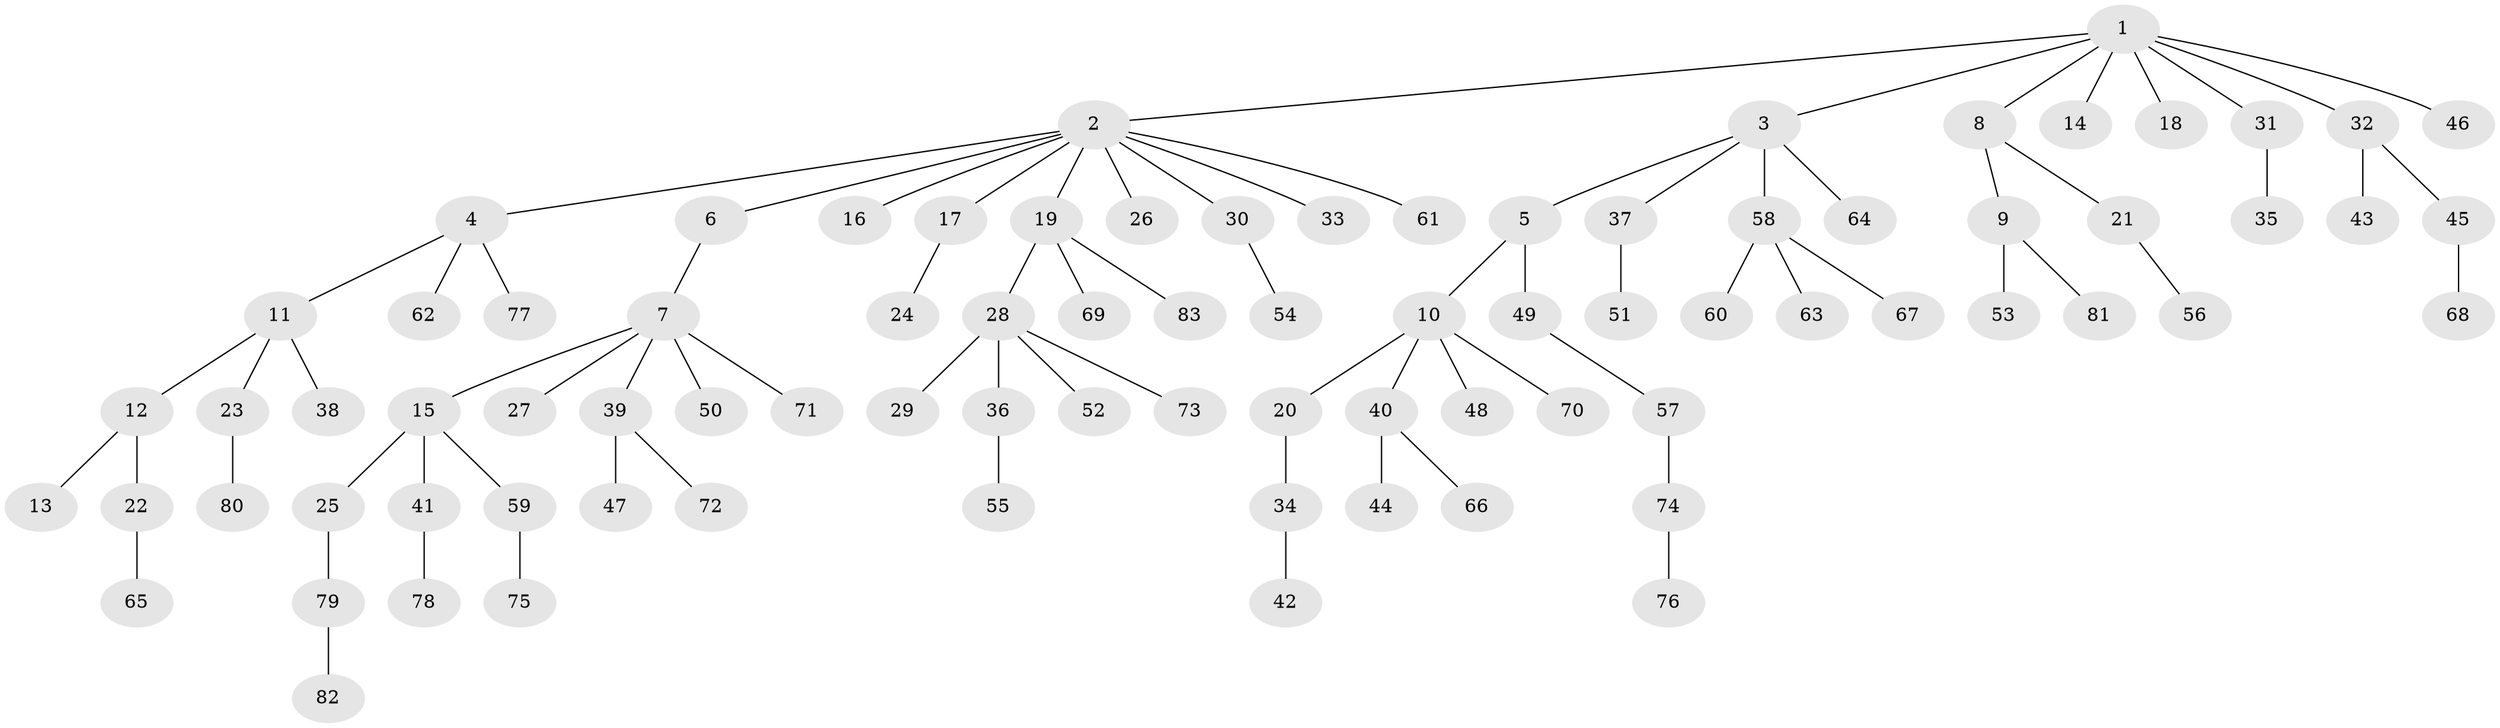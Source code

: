 // coarse degree distribution, {7: 0.03571428571428571, 12: 0.017857142857142856, 6: 0.017857142857142856, 2: 0.125, 5: 0.03571428571428571, 4: 0.05357142857142857, 1: 0.6964285714285714, 3: 0.017857142857142856}
// Generated by graph-tools (version 1.1) at 2025/24/03/03/25 07:24:05]
// undirected, 83 vertices, 82 edges
graph export_dot {
graph [start="1"]
  node [color=gray90,style=filled];
  1;
  2;
  3;
  4;
  5;
  6;
  7;
  8;
  9;
  10;
  11;
  12;
  13;
  14;
  15;
  16;
  17;
  18;
  19;
  20;
  21;
  22;
  23;
  24;
  25;
  26;
  27;
  28;
  29;
  30;
  31;
  32;
  33;
  34;
  35;
  36;
  37;
  38;
  39;
  40;
  41;
  42;
  43;
  44;
  45;
  46;
  47;
  48;
  49;
  50;
  51;
  52;
  53;
  54;
  55;
  56;
  57;
  58;
  59;
  60;
  61;
  62;
  63;
  64;
  65;
  66;
  67;
  68;
  69;
  70;
  71;
  72;
  73;
  74;
  75;
  76;
  77;
  78;
  79;
  80;
  81;
  82;
  83;
  1 -- 2;
  1 -- 3;
  1 -- 8;
  1 -- 14;
  1 -- 18;
  1 -- 31;
  1 -- 32;
  1 -- 46;
  2 -- 4;
  2 -- 6;
  2 -- 16;
  2 -- 17;
  2 -- 19;
  2 -- 26;
  2 -- 30;
  2 -- 33;
  2 -- 61;
  3 -- 5;
  3 -- 37;
  3 -- 58;
  3 -- 64;
  4 -- 11;
  4 -- 62;
  4 -- 77;
  5 -- 10;
  5 -- 49;
  6 -- 7;
  7 -- 15;
  7 -- 27;
  7 -- 39;
  7 -- 50;
  7 -- 71;
  8 -- 9;
  8 -- 21;
  9 -- 53;
  9 -- 81;
  10 -- 20;
  10 -- 40;
  10 -- 48;
  10 -- 70;
  11 -- 12;
  11 -- 23;
  11 -- 38;
  12 -- 13;
  12 -- 22;
  15 -- 25;
  15 -- 41;
  15 -- 59;
  17 -- 24;
  19 -- 28;
  19 -- 69;
  19 -- 83;
  20 -- 34;
  21 -- 56;
  22 -- 65;
  23 -- 80;
  25 -- 79;
  28 -- 29;
  28 -- 36;
  28 -- 52;
  28 -- 73;
  30 -- 54;
  31 -- 35;
  32 -- 43;
  32 -- 45;
  34 -- 42;
  36 -- 55;
  37 -- 51;
  39 -- 47;
  39 -- 72;
  40 -- 44;
  40 -- 66;
  41 -- 78;
  45 -- 68;
  49 -- 57;
  57 -- 74;
  58 -- 60;
  58 -- 63;
  58 -- 67;
  59 -- 75;
  74 -- 76;
  79 -- 82;
}
